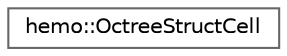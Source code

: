 digraph "Graphical Class Hierarchy"
{
 // LATEX_PDF_SIZE
  bgcolor="transparent";
  edge [fontname=Helvetica,fontsize=10,labelfontname=Helvetica,labelfontsize=10];
  node [fontname=Helvetica,fontsize=10,shape=box,height=0.2,width=0.4];
  rankdir="LR";
  Node0 [id="Node000000",label="hemo::OctreeStructCell",height=0.2,width=0.4,color="grey40", fillcolor="white", style="filled",URL="$classhemo_1_1OctreeStructCell.html",tooltip=" "];
}
